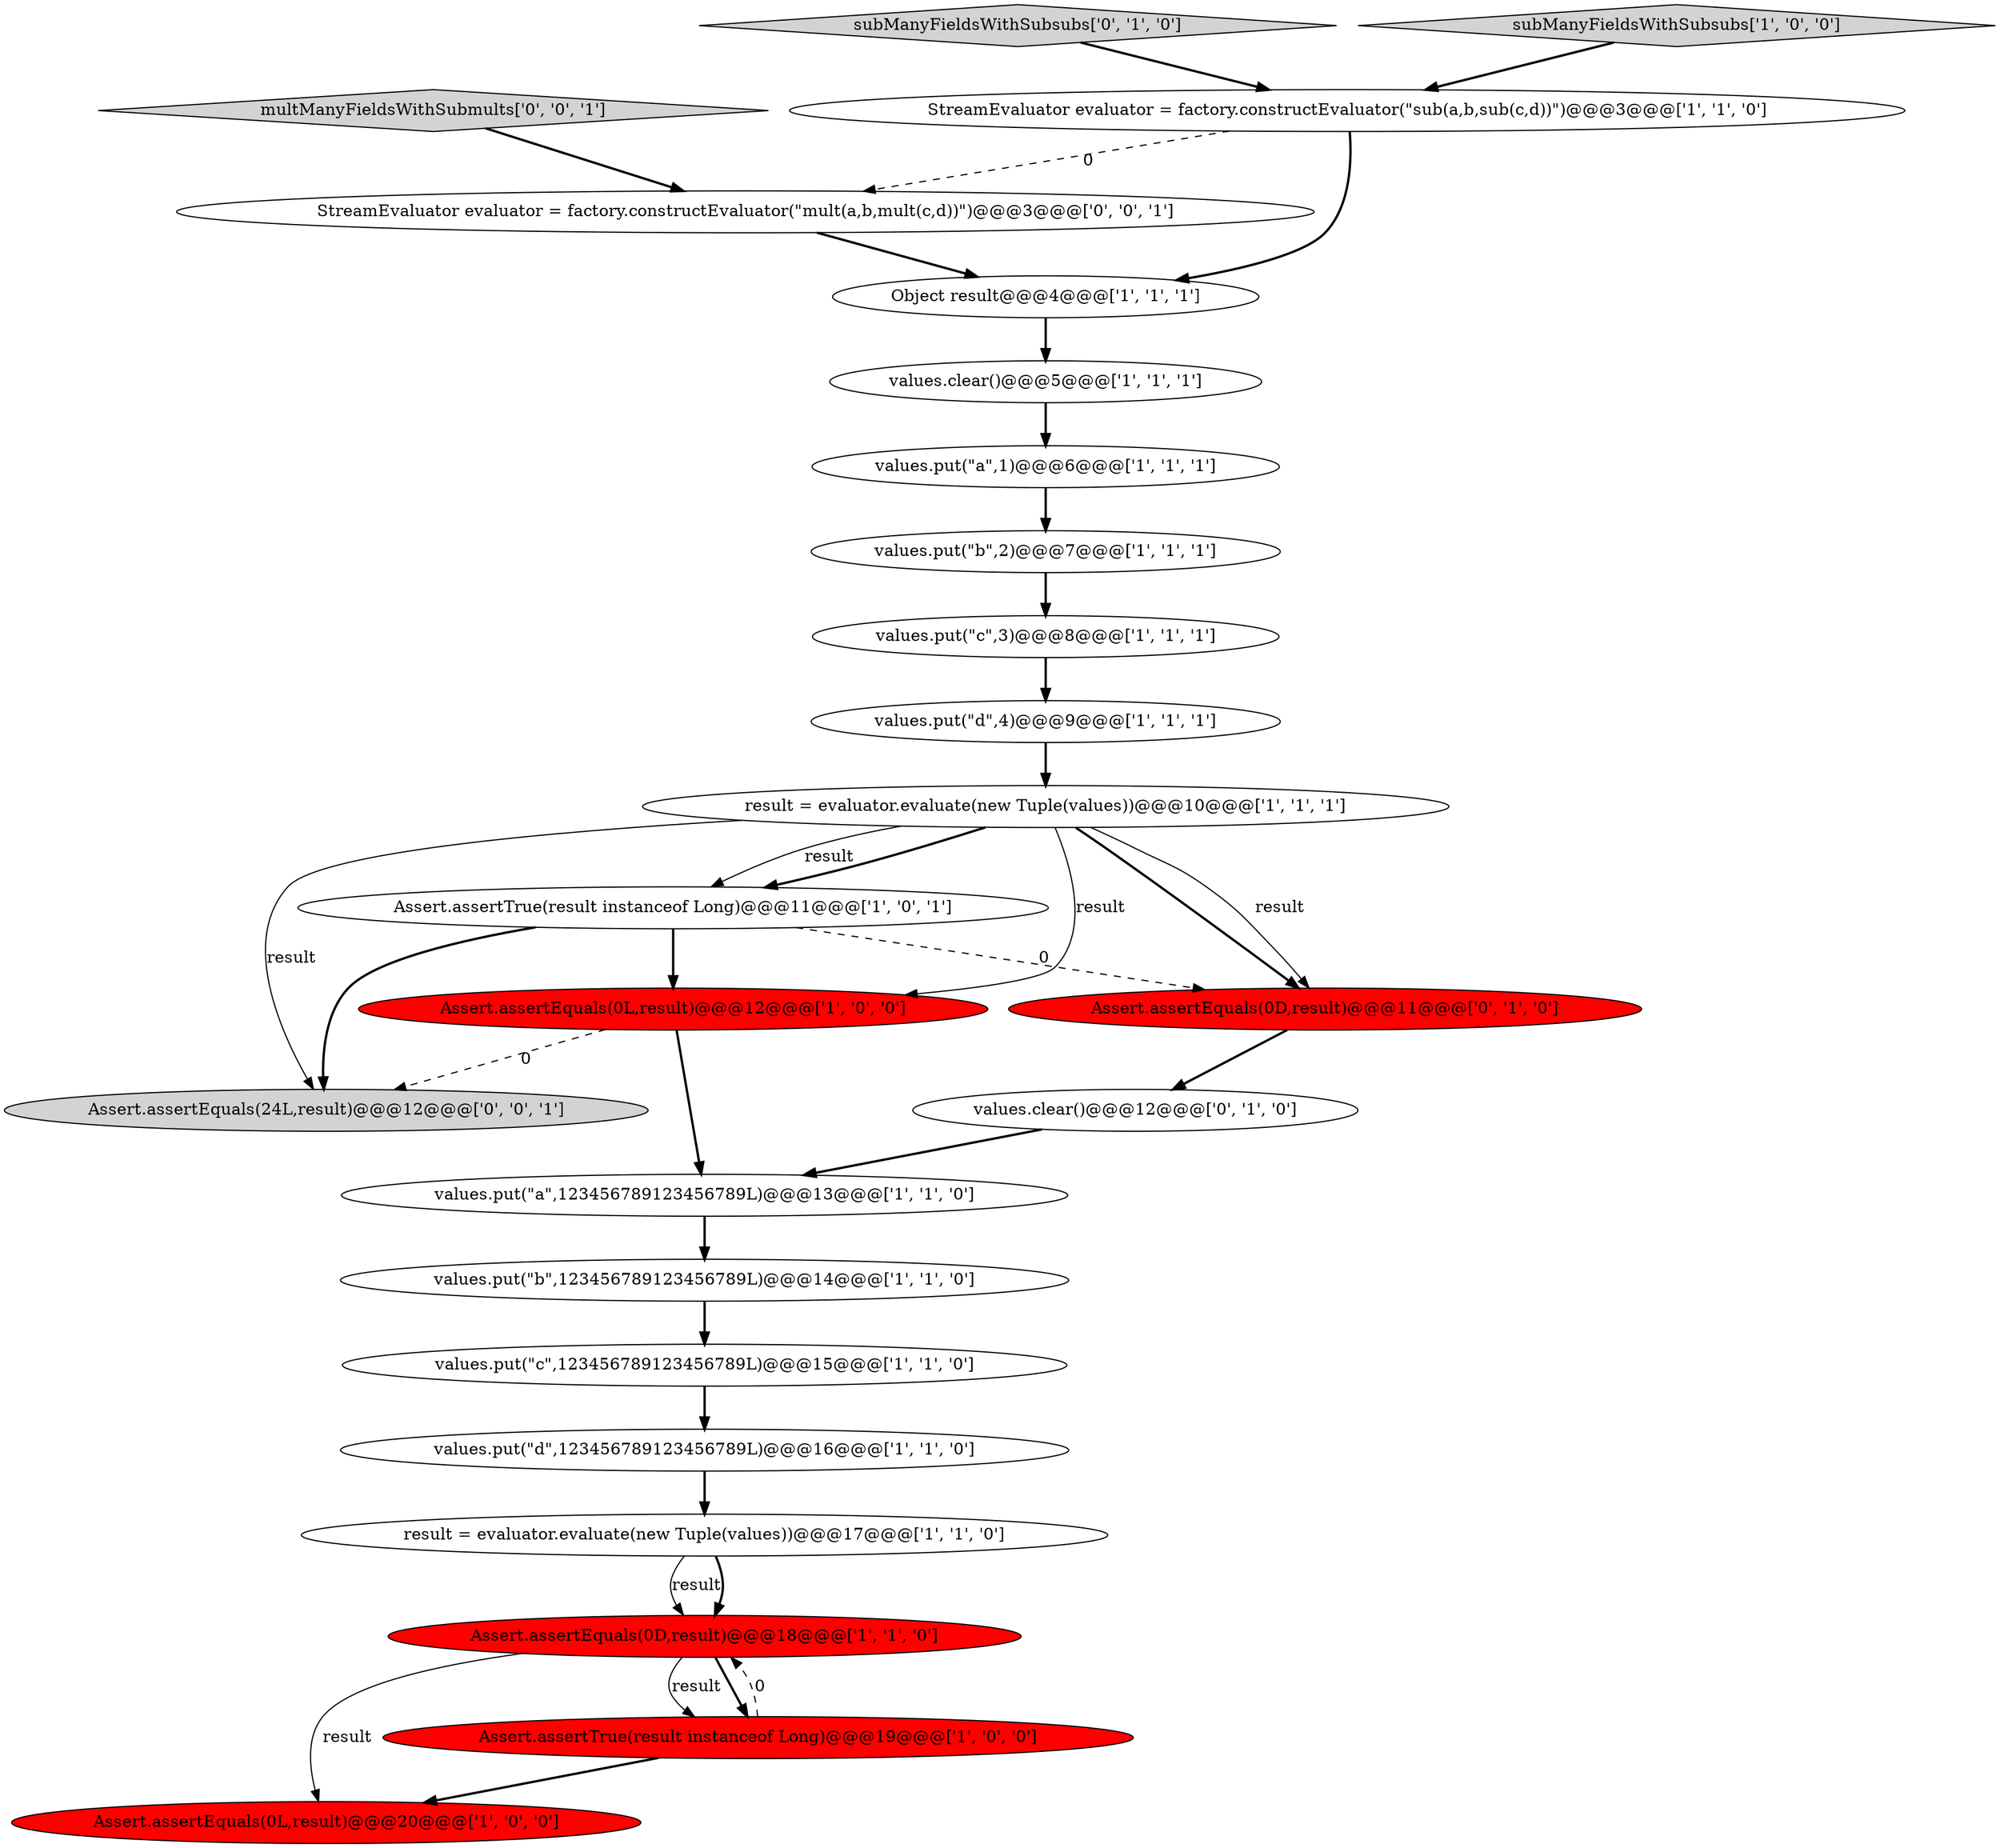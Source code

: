 digraph {
5 [style = filled, label = "Assert.assertTrue(result instanceof Long)@@@11@@@['1', '0', '1']", fillcolor = white, shape = ellipse image = "AAA0AAABBB1BBB"];
9 [style = filled, label = "values.put(\"d\",4)@@@9@@@['1', '1', '1']", fillcolor = white, shape = ellipse image = "AAA0AAABBB1BBB"];
8 [style = filled, label = "result = evaluator.evaluate(new Tuple(values))@@@17@@@['1', '1', '0']", fillcolor = white, shape = ellipse image = "AAA0AAABBB1BBB"];
16 [style = filled, label = "result = evaluator.evaluate(new Tuple(values))@@@10@@@['1', '1', '1']", fillcolor = white, shape = ellipse image = "AAA0AAABBB1BBB"];
10 [style = filled, label = "Assert.assertEquals(0L,result)@@@12@@@['1', '0', '0']", fillcolor = red, shape = ellipse image = "AAA1AAABBB1BBB"];
24 [style = filled, label = "multManyFieldsWithSubmults['0', '0', '1']", fillcolor = lightgray, shape = diamond image = "AAA0AAABBB3BBB"];
12 [style = filled, label = "values.put(\"c\",3)@@@8@@@['1', '1', '1']", fillcolor = white, shape = ellipse image = "AAA0AAABBB1BBB"];
11 [style = filled, label = "values.put(\"a\",123456789123456789L)@@@13@@@['1', '1', '0']", fillcolor = white, shape = ellipse image = "AAA0AAABBB1BBB"];
17 [style = filled, label = "values.put(\"c\",123456789123456789L)@@@15@@@['1', '1', '0']", fillcolor = white, shape = ellipse image = "AAA0AAABBB1BBB"];
3 [style = filled, label = "Assert.assertEquals(0L,result)@@@20@@@['1', '0', '0']", fillcolor = red, shape = ellipse image = "AAA1AAABBB1BBB"];
22 [style = filled, label = "Assert.assertEquals(24L,result)@@@12@@@['0', '0', '1']", fillcolor = lightgray, shape = ellipse image = "AAA0AAABBB3BBB"];
2 [style = filled, label = "Assert.assertEquals(0D,result)@@@18@@@['1', '1', '0']", fillcolor = red, shape = ellipse image = "AAA1AAABBB1BBB"];
13 [style = filled, label = "values.put(\"b\",123456789123456789L)@@@14@@@['1', '1', '0']", fillcolor = white, shape = ellipse image = "AAA0AAABBB1BBB"];
20 [style = filled, label = "subManyFieldsWithSubsubs['0', '1', '0']", fillcolor = lightgray, shape = diamond image = "AAA0AAABBB2BBB"];
6 [style = filled, label = "values.put(\"d\",123456789123456789L)@@@16@@@['1', '1', '0']", fillcolor = white, shape = ellipse image = "AAA0AAABBB1BBB"];
7 [style = filled, label = "values.put(\"b\",2)@@@7@@@['1', '1', '1']", fillcolor = white, shape = ellipse image = "AAA0AAABBB1BBB"];
18 [style = filled, label = "subManyFieldsWithSubsubs['1', '0', '0']", fillcolor = lightgray, shape = diamond image = "AAA0AAABBB1BBB"];
19 [style = filled, label = "values.clear()@@@12@@@['0', '1', '0']", fillcolor = white, shape = ellipse image = "AAA0AAABBB2BBB"];
0 [style = filled, label = "Assert.assertTrue(result instanceof Long)@@@19@@@['1', '0', '0']", fillcolor = red, shape = ellipse image = "AAA1AAABBB1BBB"];
23 [style = filled, label = "StreamEvaluator evaluator = factory.constructEvaluator(\"mult(a,b,mult(c,d))\")@@@3@@@['0', '0', '1']", fillcolor = white, shape = ellipse image = "AAA0AAABBB3BBB"];
21 [style = filled, label = "Assert.assertEquals(0D,result)@@@11@@@['0', '1', '0']", fillcolor = red, shape = ellipse image = "AAA1AAABBB2BBB"];
4 [style = filled, label = "Object result@@@4@@@['1', '1', '1']", fillcolor = white, shape = ellipse image = "AAA0AAABBB1BBB"];
14 [style = filled, label = "StreamEvaluator evaluator = factory.constructEvaluator(\"sub(a,b,sub(c,d))\")@@@3@@@['1', '1', '0']", fillcolor = white, shape = ellipse image = "AAA0AAABBB1BBB"];
1 [style = filled, label = "values.clear()@@@5@@@['1', '1', '1']", fillcolor = white, shape = ellipse image = "AAA0AAABBB1BBB"];
15 [style = filled, label = "values.put(\"a\",1)@@@6@@@['1', '1', '1']", fillcolor = white, shape = ellipse image = "AAA0AAABBB1BBB"];
0->3 [style = bold, label=""];
5->10 [style = bold, label=""];
16->22 [style = solid, label="result"];
2->0 [style = solid, label="result"];
15->7 [style = bold, label=""];
21->19 [style = bold, label=""];
17->6 [style = bold, label=""];
7->12 [style = bold, label=""];
1->15 [style = bold, label=""];
23->4 [style = bold, label=""];
19->11 [style = bold, label=""];
20->14 [style = bold, label=""];
16->10 [style = solid, label="result"];
10->22 [style = dashed, label="0"];
12->9 [style = bold, label=""];
24->23 [style = bold, label=""];
9->16 [style = bold, label=""];
8->2 [style = solid, label="result"];
13->17 [style = bold, label=""];
2->0 [style = bold, label=""];
14->23 [style = dashed, label="0"];
8->2 [style = bold, label=""];
16->21 [style = bold, label=""];
16->21 [style = solid, label="result"];
11->13 [style = bold, label=""];
6->8 [style = bold, label=""];
16->5 [style = solid, label="result"];
16->5 [style = bold, label=""];
5->21 [style = dashed, label="0"];
0->2 [style = dashed, label="0"];
4->1 [style = bold, label=""];
5->22 [style = bold, label=""];
2->3 [style = solid, label="result"];
18->14 [style = bold, label=""];
14->4 [style = bold, label=""];
10->11 [style = bold, label=""];
}
